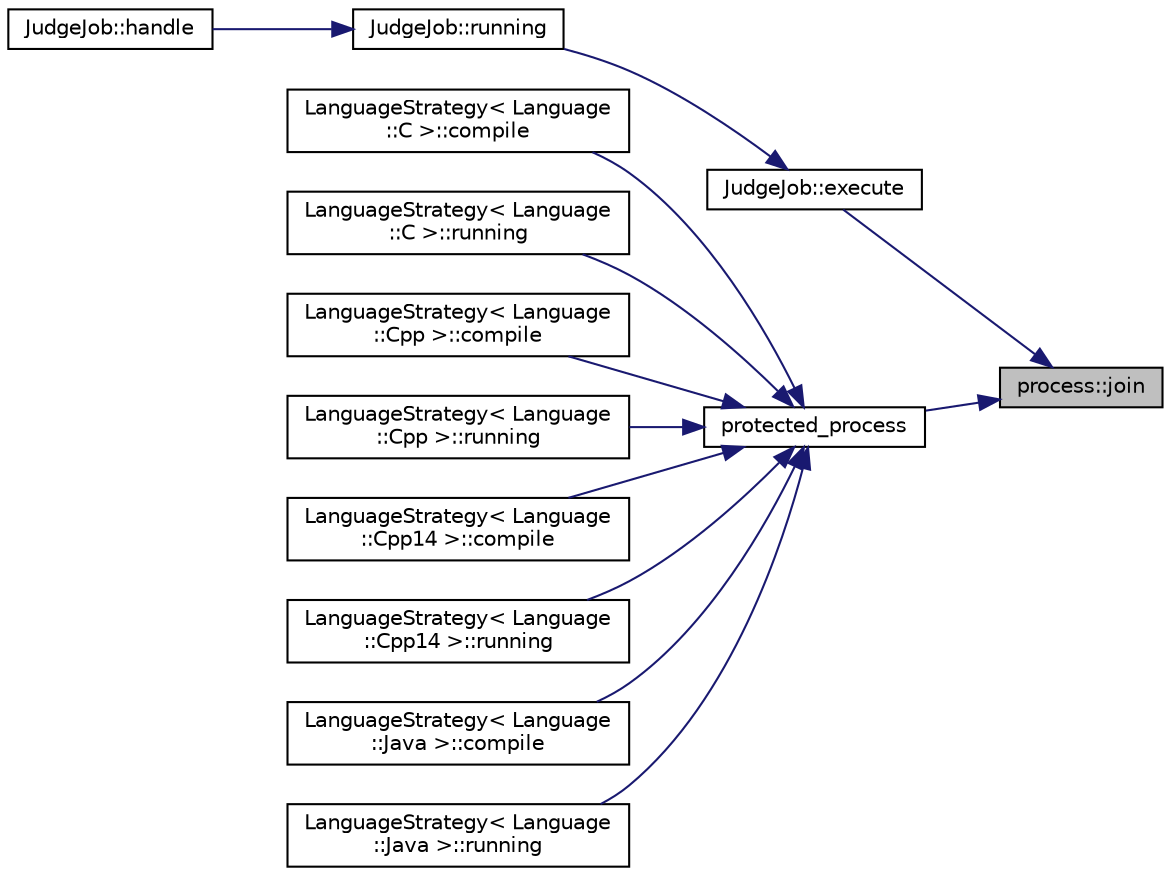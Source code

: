 digraph "process::join"
{
 // LATEX_PDF_SIZE
  edge [fontname="Helvetica",fontsize="10",labelfontname="Helvetica",labelfontsize="10"];
  node [fontname="Helvetica",fontsize="10",shape=record];
  rankdir="RL";
  Node18 [label="process::join",height=0.2,width=0.4,color="black", fillcolor="grey75", style="filled", fontcolor="black",tooltip=" "];
  Node18 -> Node19 [dir="back",color="midnightblue",fontsize="10",style="solid",fontname="Helvetica"];
  Node19 [label="JudgeJob::execute",height=0.2,width=0.4,color="black", fillcolor="white", style="filled",URL="$class_judge_job.html#a1e12c6a1d33861f95a053186ac3d3eb9",tooltip="根据当前 config 配置的值，执行编译/运行程序。过程中会对必要的权限检查， 并且会启动一个线程来监控，防止运行超时。执行结束后返回执行结果。"];
  Node19 -> Node20 [dir="back",color="midnightblue",fontsize="10",style="solid",fontname="Helvetica"];
  Node20 [label="JudgeJob::running",height=0.2,width=0.4,color="black", fillcolor="white", style="filled",URL="$class_judge_job.html#a0d2e1e5cce842ef0daf71c95f98275f0",tooltip="进入当前 job 的执行流程，并返回执行结果。"];
  Node20 -> Node21 [dir="back",color="midnightblue",fontsize="10",style="solid",fontname="Helvetica"];
  Node21 [label="JudgeJob::handle",height=0.2,width=0.4,color="black", fillcolor="white", style="filled",URL="$class_judge_job.html#a6fe58f9fcacc9ba6461e97f1a3ac76a3",tooltip="本 Job 的处理函数。整个 job 的工作入口，包括编译执行判题等内容"];
  Node18 -> Node22 [dir="back",color="midnightblue",fontsize="10",style="solid",fontname="Helvetica"];
  Node22 [label="protected_process",height=0.2,width=0.4,color="black", fillcolor="white", style="filled",URL="$_protected_process_8hpp.html#af0888eda8506b15c99688cd7af162ddc",tooltip=" "];
  Node22 -> Node23 [dir="back",color="midnightblue",fontsize="10",style="solid",fontname="Helvetica"];
  Node23 [label="LanguageStrategy\< Language\l::C \>::compile",height=0.2,width=0.4,color="black", fillcolor="white", style="filled",URL="$class_language_strategy_3_01_language_1_1_c_01_4.html#a8fc5df633842a04885580e64859bfea2",tooltip=" "];
  Node22 -> Node24 [dir="back",color="midnightblue",fontsize="10",style="solid",fontname="Helvetica"];
  Node24 [label="LanguageStrategy\< Language\l::C \>::running",height=0.2,width=0.4,color="black", fillcolor="white", style="filled",URL="$class_language_strategy_3_01_language_1_1_c_01_4.html#a9af1212ab6e916c417cd6d4aff2fb254",tooltip=" "];
  Node22 -> Node25 [dir="back",color="midnightblue",fontsize="10",style="solid",fontname="Helvetica"];
  Node25 [label="LanguageStrategy\< Language\l::Cpp \>::compile",height=0.2,width=0.4,color="black", fillcolor="white", style="filled",URL="$class_language_strategy_3_01_language_1_1_cpp_01_4.html#a6516122d383949ef83df4707cfb3128b",tooltip=" "];
  Node22 -> Node26 [dir="back",color="midnightblue",fontsize="10",style="solid",fontname="Helvetica"];
  Node26 [label="LanguageStrategy\< Language\l::Cpp \>::running",height=0.2,width=0.4,color="black", fillcolor="white", style="filled",URL="$class_language_strategy_3_01_language_1_1_cpp_01_4.html#a48616a46a41ce5af9946401c2dc12bac",tooltip=" "];
  Node22 -> Node27 [dir="back",color="midnightblue",fontsize="10",style="solid",fontname="Helvetica"];
  Node27 [label="LanguageStrategy\< Language\l::Cpp14 \>::compile",height=0.2,width=0.4,color="black", fillcolor="white", style="filled",URL="$class_language_strategy_3_01_language_1_1_cpp14_01_4.html#affca3d2d3aa933c90eb68befc83aa271",tooltip=" "];
  Node22 -> Node28 [dir="back",color="midnightblue",fontsize="10",style="solid",fontname="Helvetica"];
  Node28 [label="LanguageStrategy\< Language\l::Cpp14 \>::running",height=0.2,width=0.4,color="black", fillcolor="white", style="filled",URL="$class_language_strategy_3_01_language_1_1_cpp14_01_4.html#a5d892b14750350568185e5f5a0b51764",tooltip=" "];
  Node22 -> Node29 [dir="back",color="midnightblue",fontsize="10",style="solid",fontname="Helvetica"];
  Node29 [label="LanguageStrategy\< Language\l::Java \>::compile",height=0.2,width=0.4,color="black", fillcolor="white", style="filled",URL="$class_language_strategy_3_01_language_1_1_java_01_4.html#a47ab56db41429a0daa633d8a65fa14f2",tooltip=" "];
  Node22 -> Node30 [dir="back",color="midnightblue",fontsize="10",style="solid",fontname="Helvetica"];
  Node30 [label="LanguageStrategy\< Language\l::Java \>::running",height=0.2,width=0.4,color="black", fillcolor="white", style="filled",URL="$class_language_strategy_3_01_language_1_1_java_01_4.html#ac5414a96ef383930306868190ab753a2",tooltip=" "];
}
